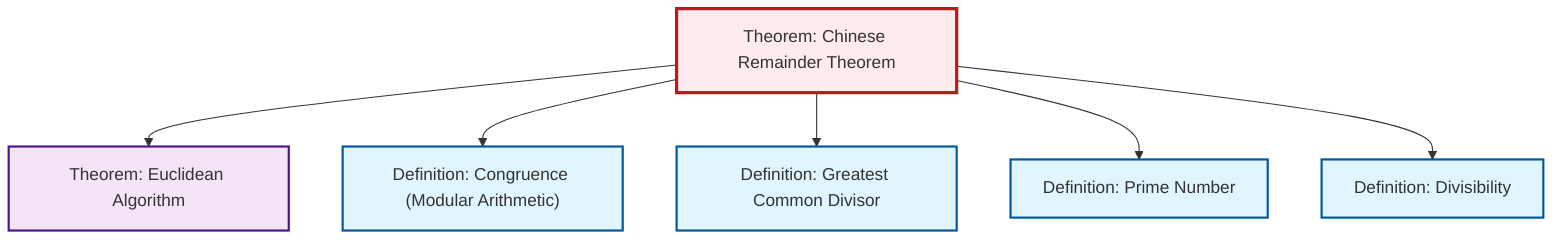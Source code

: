 graph TD
    classDef definition fill:#e1f5fe,stroke:#01579b,stroke-width:2px
    classDef theorem fill:#f3e5f5,stroke:#4a148c,stroke-width:2px
    classDef axiom fill:#fff3e0,stroke:#e65100,stroke-width:2px
    classDef example fill:#e8f5e9,stroke:#1b5e20,stroke-width:2px
    classDef current fill:#ffebee,stroke:#b71c1c,stroke-width:3px
    def-divisibility["Definition: Divisibility"]:::definition
    thm-euclidean-algorithm["Theorem: Euclidean Algorithm"]:::theorem
    thm-chinese-remainder["Theorem: Chinese Remainder Theorem"]:::theorem
    def-prime["Definition: Prime Number"]:::definition
    def-congruence["Definition: Congruence (Modular Arithmetic)"]:::definition
    def-gcd["Definition: Greatest Common Divisor"]:::definition
    thm-chinese-remainder --> thm-euclidean-algorithm
    thm-chinese-remainder --> def-congruence
    thm-chinese-remainder --> def-gcd
    thm-chinese-remainder --> def-prime
    thm-chinese-remainder --> def-divisibility
    class thm-chinese-remainder current